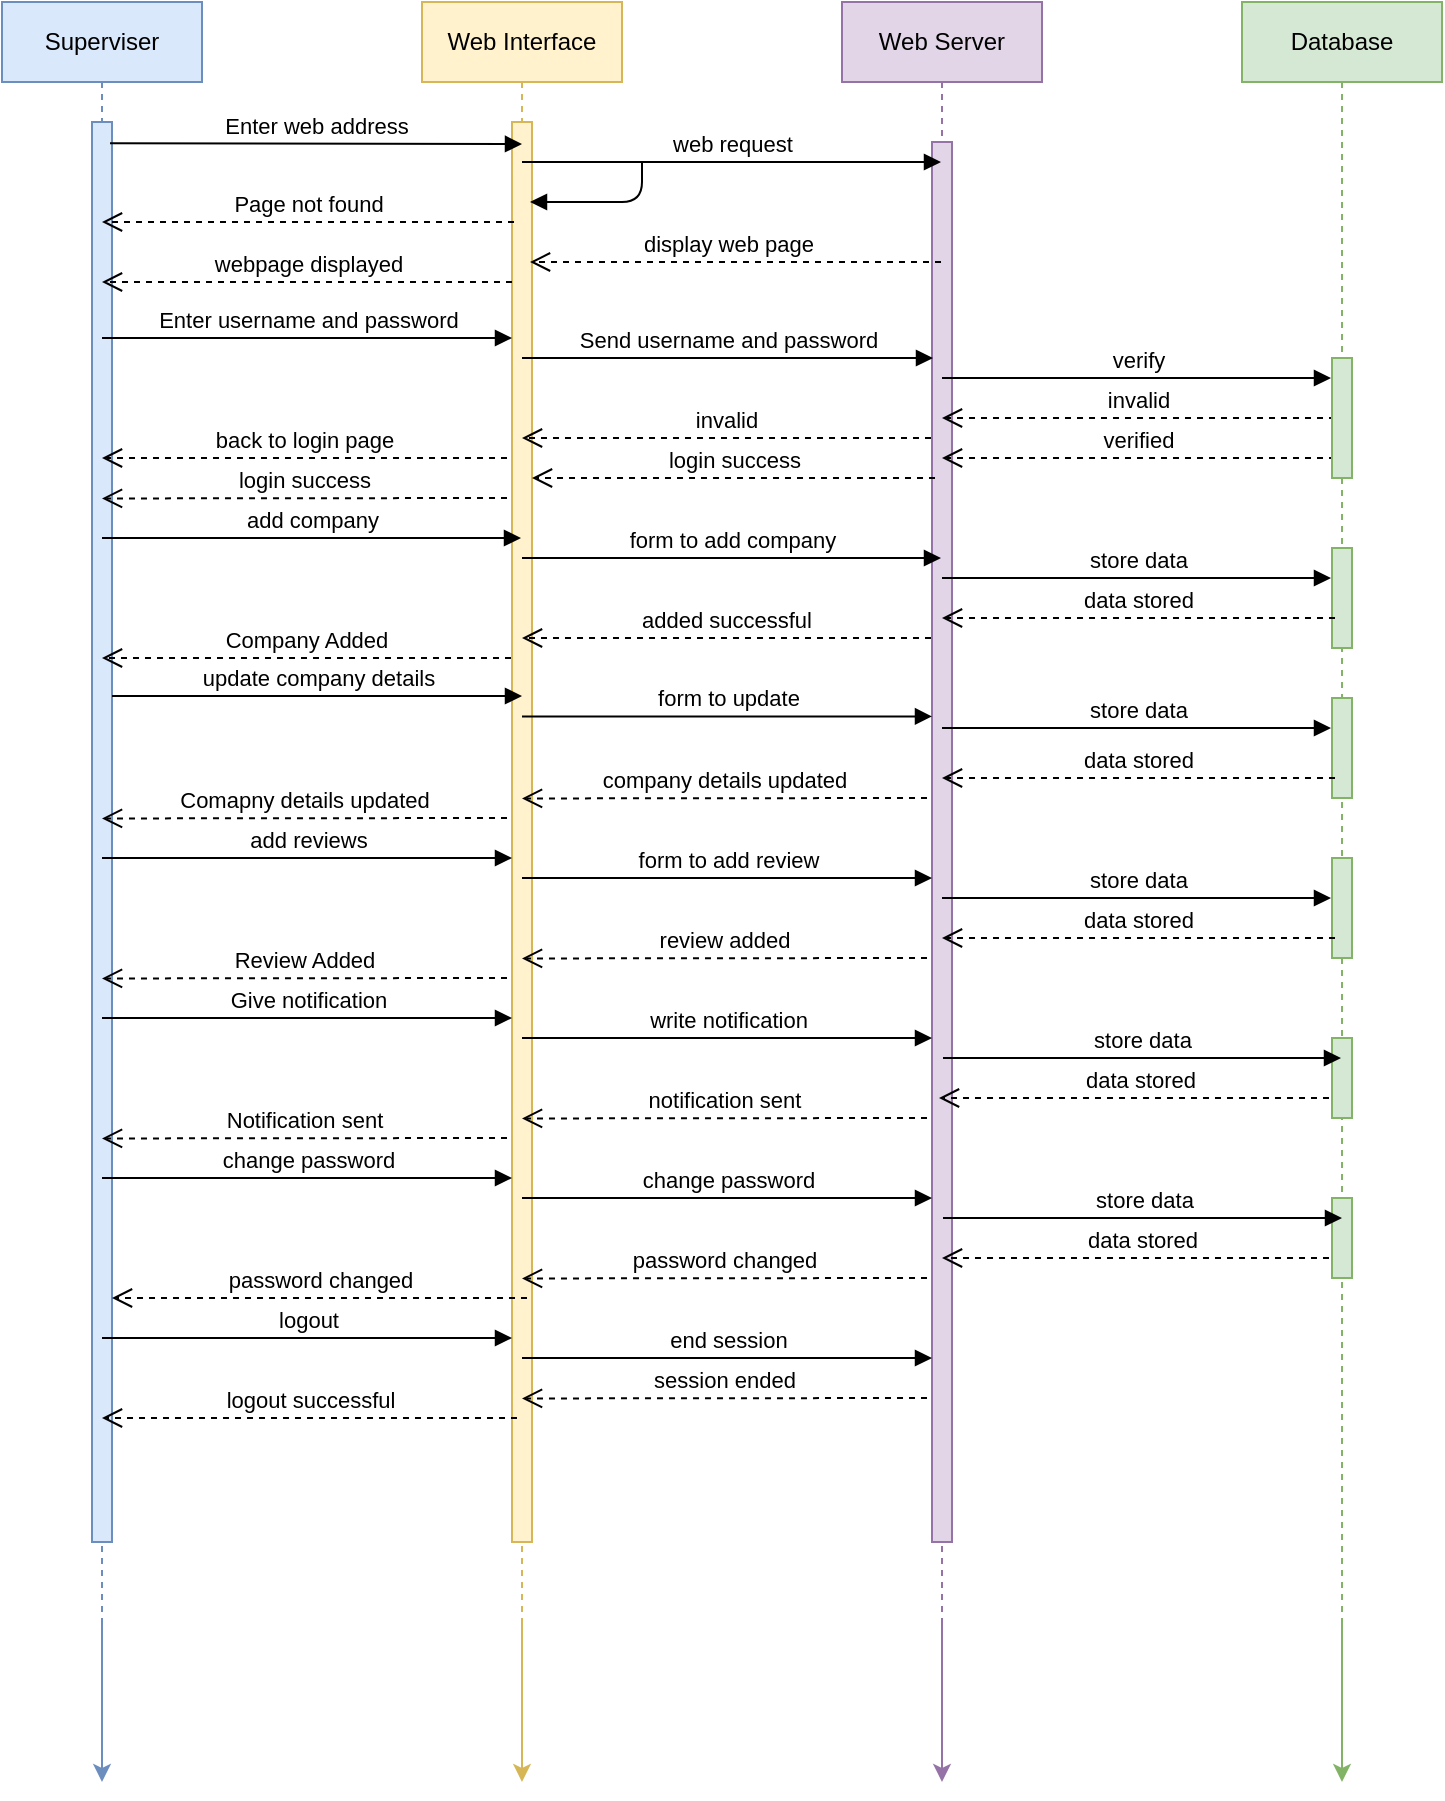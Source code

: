 <mxfile version="14.1.8" type="device"><diagram id="kgpKYQtTHZ0yAKxKKP6v" name="Page-1"><mxGraphModel dx="1420" dy="840" grid="1" gridSize="10" guides="1" tooltips="1" connect="1" arrows="1" fold="1" page="1" pageScale="1" pageWidth="827" pageHeight="1169" math="0" shadow="0"><root><mxCell id="0"/><mxCell id="1" parent="0"/><mxCell id="BtwhXKr4M65LwmSkGocf-81" style="edgeStyle=orthogonalEdgeStyle;rounded=0;orthogonalLoop=1;jettySize=auto;html=1;fillColor=#dae8fc;strokeColor=#6c8ebf;" parent="1" source="BtwhXKr4M65LwmSkGocf-1" edge="1"><mxGeometry relative="1" as="geometry"><mxPoint x="90" y="960" as="targetPoint"/></mxGeometry></mxCell><mxCell id="BtwhXKr4M65LwmSkGocf-1" value="Superviser" style="shape=umlLifeline;perimeter=lifelinePerimeter;whiteSpace=wrap;html=1;container=1;collapsible=0;recursiveResize=0;outlineConnect=0;fillColor=#dae8fc;strokeColor=#6c8ebf;" parent="1" vertex="1"><mxGeometry x="40" y="70" width="100" height="810" as="geometry"/></mxCell><mxCell id="BtwhXKr4M65LwmSkGocf-2" value="" style="html=1;points=[];perimeter=orthogonalPerimeter;fillColor=#dae8fc;strokeColor=#6c8ebf;" parent="BtwhXKr4M65LwmSkGocf-1" vertex="1"><mxGeometry x="45" y="60" width="10" height="710" as="geometry"/></mxCell><mxCell id="BtwhXKr4M65LwmSkGocf-76" style="edgeStyle=orthogonalEdgeStyle;rounded=0;orthogonalLoop=1;jettySize=auto;html=1;fillColor=#d5e8d4;strokeColor=#82b366;" parent="1" source="BtwhXKr4M65LwmSkGocf-3" edge="1"><mxGeometry relative="1" as="geometry"><mxPoint x="710" y="960" as="targetPoint"/></mxGeometry></mxCell><mxCell id="BtwhXKr4M65LwmSkGocf-3" value="Database" style="shape=umlLifeline;perimeter=lifelinePerimeter;whiteSpace=wrap;html=1;container=1;collapsible=0;recursiveResize=0;outlineConnect=0;fillColor=#d5e8d4;strokeColor=#82b366;" parent="1" vertex="1"><mxGeometry x="660" y="70" width="100" height="810" as="geometry"/></mxCell><mxCell id="BtwhXKr4M65LwmSkGocf-56" value="" style="html=1;points=[];perimeter=orthogonalPerimeter;fillColor=#d5e8d4;strokeColor=#82b366;" parent="BtwhXKr4M65LwmSkGocf-3" vertex="1"><mxGeometry x="45" y="273" width="10" height="50" as="geometry"/></mxCell><mxCell id="BtwhXKr4M65LwmSkGocf-57" value="" style="html=1;points=[];perimeter=orthogonalPerimeter;fillColor=#d5e8d4;strokeColor=#82b366;" parent="BtwhXKr4M65LwmSkGocf-3" vertex="1"><mxGeometry x="45" y="348" width="10" height="50" as="geometry"/></mxCell><mxCell id="BtwhXKr4M65LwmSkGocf-58" value="" style="html=1;points=[];perimeter=orthogonalPerimeter;fillColor=#d5e8d4;strokeColor=#82b366;" parent="BtwhXKr4M65LwmSkGocf-3" vertex="1"><mxGeometry x="45" y="428" width="10" height="50" as="geometry"/></mxCell><mxCell id="BtwhXKr4M65LwmSkGocf-83" style="edgeStyle=orthogonalEdgeStyle;rounded=0;orthogonalLoop=1;jettySize=auto;html=1;fillColor=#e1d5e7;strokeColor=#9673a6;" parent="1" source="BtwhXKr4M65LwmSkGocf-5" edge="1"><mxGeometry relative="1" as="geometry"><mxPoint x="510" y="960" as="targetPoint"/></mxGeometry></mxCell><mxCell id="BtwhXKr4M65LwmSkGocf-5" value="Web Server" style="shape=umlLifeline;perimeter=lifelinePerimeter;whiteSpace=wrap;html=1;container=1;collapsible=0;recursiveResize=0;outlineConnect=0;fillColor=#e1d5e7;strokeColor=#9673a6;" parent="1" vertex="1"><mxGeometry x="460" y="70" width="100" height="810" as="geometry"/></mxCell><mxCell id="BtwhXKr4M65LwmSkGocf-6" value="" style="html=1;points=[];perimeter=orthogonalPerimeter;fillColor=#e1d5e7;strokeColor=#9673a6;" parent="BtwhXKr4M65LwmSkGocf-5" vertex="1"><mxGeometry x="45" y="70" width="10" height="700" as="geometry"/></mxCell><mxCell id="BtwhXKr4M65LwmSkGocf-82" style="edgeStyle=orthogonalEdgeStyle;rounded=0;orthogonalLoop=1;jettySize=auto;html=1;fillColor=#fff2cc;strokeColor=#d6b656;" parent="1" source="BtwhXKr4M65LwmSkGocf-7" edge="1"><mxGeometry relative="1" as="geometry"><mxPoint x="300" y="960" as="targetPoint"/></mxGeometry></mxCell><mxCell id="BtwhXKr4M65LwmSkGocf-7" value="Web Interface" style="shape=umlLifeline;perimeter=lifelinePerimeter;whiteSpace=wrap;html=1;container=1;collapsible=0;recursiveResize=0;outlineConnect=0;fillColor=#fff2cc;strokeColor=#d6b656;" parent="1" vertex="1"><mxGeometry x="250" y="70" width="100" height="810" as="geometry"/></mxCell><mxCell id="BtwhXKr4M65LwmSkGocf-8" value="" style="html=1;points=[];perimeter=orthogonalPerimeter;fillColor=#fff2cc;strokeColor=#d6b656;" parent="BtwhXKr4M65LwmSkGocf-7" vertex="1"><mxGeometry x="45" y="60" width="10" height="710" as="geometry"/></mxCell><mxCell id="BtwhXKr4M65LwmSkGocf-10" value="Enter web address" style="html=1;verticalAlign=bottom;endArrow=block;exitX=0.9;exitY=0.015;exitDx=0;exitDy=0;exitPerimeter=0;" parent="1" source="BtwhXKr4M65LwmSkGocf-2" edge="1"><mxGeometry width="80" relative="1" as="geometry"><mxPoint x="100" y="141" as="sourcePoint"/><mxPoint x="300" y="141" as="targetPoint"/></mxGeometry></mxCell><mxCell id="BtwhXKr4M65LwmSkGocf-11" value="web request" style="html=1;verticalAlign=bottom;endArrow=block;" parent="1" target="BtwhXKr4M65LwmSkGocf-5" edge="1"><mxGeometry width="80" relative="1" as="geometry"><mxPoint x="300" y="150" as="sourcePoint"/><mxPoint x="380" y="150" as="targetPoint"/></mxGeometry></mxCell><mxCell id="BtwhXKr4M65LwmSkGocf-12" value="" style="html=1;verticalAlign=bottom;endArrow=block;" parent="1" edge="1"><mxGeometry width="80" relative="1" as="geometry"><mxPoint x="360" y="150" as="sourcePoint"/><mxPoint x="304" y="170" as="targetPoint"/><Array as="points"><mxPoint x="360" y="170"/></Array></mxGeometry></mxCell><mxCell id="BtwhXKr4M65LwmSkGocf-13" value="Page not found" style="html=1;verticalAlign=bottom;endArrow=open;dashed=1;endSize=8;" parent="1" target="BtwhXKr4M65LwmSkGocf-1" edge="1"><mxGeometry relative="1" as="geometry"><mxPoint x="296" y="180" as="sourcePoint"/><mxPoint x="220" y="180" as="targetPoint"/><Array as="points"><mxPoint x="200" y="180"/></Array></mxGeometry></mxCell><mxCell id="BtwhXKr4M65LwmSkGocf-14" value="display web page" style="html=1;verticalAlign=bottom;endArrow=open;dashed=1;endSize=8;" parent="1" source="BtwhXKr4M65LwmSkGocf-5" edge="1"><mxGeometry x="0.045" relative="1" as="geometry"><mxPoint x="380" y="200" as="sourcePoint"/><mxPoint x="304" y="200" as="targetPoint"/><mxPoint x="1" as="offset"/></mxGeometry></mxCell><mxCell id="BtwhXKr4M65LwmSkGocf-15" value="webpage displayed" style="html=1;verticalAlign=bottom;endArrow=open;dashed=1;endSize=8;" parent="1" edge="1"><mxGeometry relative="1" as="geometry"><mxPoint x="295" y="210" as="sourcePoint"/><mxPoint x="90" y="210" as="targetPoint"/></mxGeometry></mxCell><mxCell id="BtwhXKr4M65LwmSkGocf-28" value="Enter username and password" style="html=1;verticalAlign=bottom;endArrow=block;" parent="1" edge="1"><mxGeometry width="80" relative="1" as="geometry"><mxPoint x="90" y="238" as="sourcePoint"/><mxPoint x="295" y="238" as="targetPoint"/></mxGeometry></mxCell><mxCell id="BtwhXKr4M65LwmSkGocf-29" value="Send username and password" style="html=1;verticalAlign=bottom;endArrow=block;" parent="1" edge="1"><mxGeometry width="80" relative="1" as="geometry"><mxPoint x="300" y="248" as="sourcePoint"/><mxPoint x="505.5" y="248" as="targetPoint"/></mxGeometry></mxCell><mxCell id="BtwhXKr4M65LwmSkGocf-30" value="verify" style="html=1;verticalAlign=bottom;endArrow=block;" parent="1" edge="1"><mxGeometry width="80" relative="1" as="geometry"><mxPoint x="510" y="258" as="sourcePoint"/><mxPoint x="704.5" y="258" as="targetPoint"/></mxGeometry></mxCell><mxCell id="BtwhXKr4M65LwmSkGocf-31" value="invalid" style="html=1;verticalAlign=bottom;endArrow=open;dashed=1;endSize=8;" parent="1" edge="1"><mxGeometry relative="1" as="geometry"><mxPoint x="706.5" y="278" as="sourcePoint"/><mxPoint x="510.0" y="278" as="targetPoint"/></mxGeometry></mxCell><mxCell id="BtwhXKr4M65LwmSkGocf-33" value="invalid" style="html=1;verticalAlign=bottom;endArrow=open;dashed=1;endSize=8;" parent="1" edge="1"><mxGeometry relative="1" as="geometry"><mxPoint x="504.5" y="288" as="sourcePoint"/><mxPoint x="300" y="288" as="targetPoint"/></mxGeometry></mxCell><mxCell id="BtwhXKr4M65LwmSkGocf-34" value="back to login page" style="html=1;verticalAlign=bottom;endArrow=open;dashed=1;endSize=8;" parent="1" edge="1"><mxGeometry relative="1" as="geometry"><mxPoint x="292.5" y="298" as="sourcePoint"/><mxPoint x="90" y="298" as="targetPoint"/></mxGeometry></mxCell><mxCell id="BtwhXKr4M65LwmSkGocf-35" value="verified" style="html=1;verticalAlign=bottom;endArrow=open;dashed=1;endSize=8;" parent="1" edge="1"><mxGeometry relative="1" as="geometry"><mxPoint x="706.5" y="298" as="sourcePoint"/><mxPoint x="510.0" y="298" as="targetPoint"/></mxGeometry></mxCell><mxCell id="BtwhXKr4M65LwmSkGocf-36" value="login success" style="html=1;verticalAlign=bottom;endArrow=open;dashed=1;endSize=8;" parent="1" edge="1"><mxGeometry relative="1" as="geometry"><mxPoint x="506.5" y="308" as="sourcePoint"/><mxPoint x="305" y="308" as="targetPoint"/></mxGeometry></mxCell><mxCell id="BtwhXKr4M65LwmSkGocf-37" value="login success" style="html=1;verticalAlign=bottom;endArrow=open;dashed=1;endSize=8;entryX=0.9;entryY=0.418;entryDx=0;entryDy=0;entryPerimeter=0;" parent="1" edge="1"><mxGeometry relative="1" as="geometry"><mxPoint x="292.5" y="318" as="sourcePoint"/><mxPoint x="90.0" y="318.22" as="targetPoint"/></mxGeometry></mxCell><mxCell id="BtwhXKr4M65LwmSkGocf-38" value="add company" style="html=1;verticalAlign=bottom;endArrow=block;" parent="1" edge="1"><mxGeometry width="80" relative="1" as="geometry"><mxPoint x="90" y="338" as="sourcePoint"/><mxPoint x="299.5" y="338" as="targetPoint"/></mxGeometry></mxCell><mxCell id="BtwhXKr4M65LwmSkGocf-39" value="form to add company" style="html=1;verticalAlign=bottom;endArrow=block;" parent="1" edge="1"><mxGeometry width="80" relative="1" as="geometry"><mxPoint x="300" y="348" as="sourcePoint"/><mxPoint x="509.5" y="348" as="targetPoint"/></mxGeometry></mxCell><mxCell id="BtwhXKr4M65LwmSkGocf-40" value="store data" style="html=1;verticalAlign=bottom;endArrow=block;" parent="1" edge="1"><mxGeometry width="80" relative="1" as="geometry"><mxPoint x="510" y="358" as="sourcePoint"/><mxPoint x="704.5" y="358" as="targetPoint"/></mxGeometry></mxCell><mxCell id="BtwhXKr4M65LwmSkGocf-41" value="data stored" style="html=1;verticalAlign=bottom;endArrow=open;dashed=1;endSize=8;" parent="1" edge="1"><mxGeometry relative="1" as="geometry"><mxPoint x="706.5" y="378" as="sourcePoint"/><mxPoint x="510.0" y="378" as="targetPoint"/></mxGeometry></mxCell><mxCell id="BtwhXKr4M65LwmSkGocf-42" value="added successful" style="html=1;verticalAlign=bottom;endArrow=open;dashed=1;endSize=8;" parent="1" edge="1"><mxGeometry relative="1" as="geometry"><mxPoint x="504.5" y="388" as="sourcePoint"/><mxPoint x="300" y="388" as="targetPoint"/></mxGeometry></mxCell><mxCell id="BtwhXKr4M65LwmSkGocf-43" value="Company Added" style="html=1;verticalAlign=bottom;endArrow=open;dashed=1;endSize=8;" parent="1" edge="1"><mxGeometry relative="1" as="geometry"><mxPoint x="294.5" y="398" as="sourcePoint"/><mxPoint x="90" y="398" as="targetPoint"/></mxGeometry></mxCell><mxCell id="BtwhXKr4M65LwmSkGocf-44" value="update company details" style="html=1;verticalAlign=bottom;endArrow=block;" parent="1" edge="1"><mxGeometry width="80" relative="1" as="geometry"><mxPoint x="95" y="417" as="sourcePoint"/><mxPoint x="300" y="417" as="targetPoint"/></mxGeometry></mxCell><mxCell id="BtwhXKr4M65LwmSkGocf-45" value="form to update" style="html=1;verticalAlign=bottom;endArrow=block;exitX=1.062;exitY=0.556;exitDx=0;exitDy=0;exitPerimeter=0;" parent="1" edge="1"><mxGeometry width="80" relative="1" as="geometry"><mxPoint x="300.0" y="427.24" as="sourcePoint"/><mxPoint x="505" y="427.24" as="targetPoint"/></mxGeometry></mxCell><mxCell id="BtwhXKr4M65LwmSkGocf-46" value="store data" style="html=1;verticalAlign=bottom;endArrow=block;" parent="1" edge="1"><mxGeometry width="80" relative="1" as="geometry"><mxPoint x="510" y="433" as="sourcePoint"/><mxPoint x="704.5" y="433" as="targetPoint"/></mxGeometry></mxCell><mxCell id="BtwhXKr4M65LwmSkGocf-47" value="data stored" style="html=1;verticalAlign=bottom;endArrow=open;dashed=1;endSize=8;" parent="1" edge="1"><mxGeometry relative="1" as="geometry"><mxPoint x="706.5" y="458" as="sourcePoint"/><mxPoint x="510.0" y="458" as="targetPoint"/></mxGeometry></mxCell><mxCell id="BtwhXKr4M65LwmSkGocf-48" value="company details updated" style="html=1;verticalAlign=bottom;endArrow=open;dashed=1;endSize=8;entryX=0.9;entryY=0.418;entryDx=0;entryDy=0;entryPerimeter=0;" parent="1" edge="1"><mxGeometry relative="1" as="geometry"><mxPoint x="502.5" y="468" as="sourcePoint"/><mxPoint x="300" y="468.22" as="targetPoint"/></mxGeometry></mxCell><mxCell id="BtwhXKr4M65LwmSkGocf-49" value="Comapny details updated" style="html=1;verticalAlign=bottom;endArrow=open;dashed=1;endSize=8;entryX=0.9;entryY=0.418;entryDx=0;entryDy=0;entryPerimeter=0;" parent="1" edge="1"><mxGeometry relative="1" as="geometry"><mxPoint x="292.5" y="478" as="sourcePoint"/><mxPoint x="90.0" y="478.22" as="targetPoint"/></mxGeometry></mxCell><mxCell id="BtwhXKr4M65LwmSkGocf-50" value="add reviews" style="html=1;verticalAlign=bottom;endArrow=block;exitX=1.062;exitY=0.556;exitDx=0;exitDy=0;exitPerimeter=0;" parent="1" edge="1"><mxGeometry width="80" relative="1" as="geometry"><mxPoint x="90.0" y="498" as="sourcePoint"/><mxPoint x="295" y="498" as="targetPoint"/></mxGeometry></mxCell><mxCell id="BtwhXKr4M65LwmSkGocf-51" value="form to add review" style="html=1;verticalAlign=bottom;endArrow=block;exitX=1.062;exitY=0.556;exitDx=0;exitDy=0;exitPerimeter=0;" parent="1" edge="1"><mxGeometry width="80" relative="1" as="geometry"><mxPoint x="300" y="508" as="sourcePoint"/><mxPoint x="505" y="508" as="targetPoint"/></mxGeometry></mxCell><mxCell id="BtwhXKr4M65LwmSkGocf-52" value="store data" style="html=1;verticalAlign=bottom;endArrow=block;" parent="1" edge="1"><mxGeometry width="80" relative="1" as="geometry"><mxPoint x="510" y="518" as="sourcePoint"/><mxPoint x="704.5" y="518" as="targetPoint"/></mxGeometry></mxCell><mxCell id="BtwhXKr4M65LwmSkGocf-53" value="data stored" style="html=1;verticalAlign=bottom;endArrow=open;dashed=1;endSize=8;" parent="1" edge="1"><mxGeometry relative="1" as="geometry"><mxPoint x="706.5" y="538" as="sourcePoint"/><mxPoint x="510.0" y="538" as="targetPoint"/></mxGeometry></mxCell><mxCell id="BtwhXKr4M65LwmSkGocf-55" value="" style="html=1;points=[];perimeter=orthogonalPerimeter;fillColor=#d5e8d4;strokeColor=#82b366;" parent="1" vertex="1"><mxGeometry x="705" y="248" width="10" height="60" as="geometry"/></mxCell><mxCell id="BtwhXKr4M65LwmSkGocf-59" value="review added" style="html=1;verticalAlign=bottom;endArrow=open;dashed=1;endSize=8;entryX=0.9;entryY=0.418;entryDx=0;entryDy=0;entryPerimeter=0;" parent="1" edge="1"><mxGeometry relative="1" as="geometry"><mxPoint x="502.5" y="548" as="sourcePoint"/><mxPoint x="300" y="548.22" as="targetPoint"/></mxGeometry></mxCell><mxCell id="BtwhXKr4M65LwmSkGocf-60" value="Review Added" style="html=1;verticalAlign=bottom;endArrow=open;dashed=1;endSize=8;entryX=0.9;entryY=0.418;entryDx=0;entryDy=0;entryPerimeter=0;" parent="1" edge="1"><mxGeometry relative="1" as="geometry"><mxPoint x="292.5" y="558" as="sourcePoint"/><mxPoint x="90" y="558.22" as="targetPoint"/></mxGeometry></mxCell><mxCell id="BtwhXKr4M65LwmSkGocf-62" value="Give notification" style="html=1;verticalAlign=bottom;endArrow=block;exitX=1.062;exitY=0.556;exitDx=0;exitDy=0;exitPerimeter=0;" parent="1" edge="1"><mxGeometry width="80" relative="1" as="geometry"><mxPoint x="90.0" y="578" as="sourcePoint"/><mxPoint x="295" y="578" as="targetPoint"/></mxGeometry></mxCell><mxCell id="BtwhXKr4M65LwmSkGocf-63" value="write notification" style="html=1;verticalAlign=bottom;endArrow=block;exitX=1.062;exitY=0.556;exitDx=0;exitDy=0;exitPerimeter=0;" parent="1" edge="1"><mxGeometry width="80" relative="1" as="geometry"><mxPoint x="300.0" y="588" as="sourcePoint"/><mxPoint x="505" y="588" as="targetPoint"/></mxGeometry></mxCell><mxCell id="BtwhXKr4M65LwmSkGocf-65" value="data stored" style="html=1;verticalAlign=bottom;endArrow=open;dashed=1;endSize=8;" parent="1" edge="1"><mxGeometry relative="1" as="geometry"><mxPoint x="709.5" y="618" as="sourcePoint"/><mxPoint x="508.5" y="618" as="targetPoint"/></mxGeometry></mxCell><mxCell id="BtwhXKr4M65LwmSkGocf-66" value="" style="html=1;points=[];perimeter=orthogonalPerimeter;fillColor=#d5e8d4;strokeColor=#82b366;" parent="1" vertex="1"><mxGeometry x="705" y="588" width="10" height="40" as="geometry"/></mxCell><mxCell id="BtwhXKr4M65LwmSkGocf-67" value="notification sent" style="html=1;verticalAlign=bottom;endArrow=open;dashed=1;endSize=8;entryX=0.9;entryY=0.418;entryDx=0;entryDy=0;entryPerimeter=0;" parent="1" edge="1"><mxGeometry relative="1" as="geometry"><mxPoint x="502.5" y="628" as="sourcePoint"/><mxPoint x="300" y="628.22" as="targetPoint"/></mxGeometry></mxCell><mxCell id="BtwhXKr4M65LwmSkGocf-68" value="Notification sent" style="html=1;verticalAlign=bottom;endArrow=open;dashed=1;endSize=8;entryX=0.9;entryY=0.418;entryDx=0;entryDy=0;entryPerimeter=0;" parent="1" edge="1"><mxGeometry relative="1" as="geometry"><mxPoint x="292.5" y="638" as="sourcePoint"/><mxPoint x="90" y="638.22" as="targetPoint"/></mxGeometry></mxCell><mxCell id="BtwhXKr4M65LwmSkGocf-69" value="change password" style="html=1;verticalAlign=bottom;endArrow=block;exitX=1.062;exitY=0.556;exitDx=0;exitDy=0;exitPerimeter=0;" parent="1" edge="1"><mxGeometry width="80" relative="1" as="geometry"><mxPoint x="90.0" y="658" as="sourcePoint"/><mxPoint x="295" y="658" as="targetPoint"/></mxGeometry></mxCell><mxCell id="BtwhXKr4M65LwmSkGocf-70" value="change password" style="html=1;verticalAlign=bottom;endArrow=block;exitX=1.062;exitY=0.556;exitDx=0;exitDy=0;exitPerimeter=0;" parent="1" edge="1"><mxGeometry width="80" relative="1" as="geometry"><mxPoint x="300.0" y="668" as="sourcePoint"/><mxPoint x="505" y="668" as="targetPoint"/></mxGeometry></mxCell><mxCell id="BtwhXKr4M65LwmSkGocf-72" value="data stored" style="html=1;verticalAlign=bottom;endArrow=open;dashed=1;endSize=8;" parent="1" edge="1"><mxGeometry relative="1" as="geometry"><mxPoint x="709.5" y="698" as="sourcePoint"/><mxPoint x="510" y="698" as="targetPoint"/><Array as="points"><mxPoint x="560" y="698"/></Array></mxGeometry></mxCell><mxCell id="BtwhXKr4M65LwmSkGocf-73" value="password changed" style="html=1;verticalAlign=bottom;endArrow=open;dashed=1;endSize=8;entryX=0.9;entryY=0.418;entryDx=0;entryDy=0;entryPerimeter=0;" parent="1" edge="1"><mxGeometry relative="1" as="geometry"><mxPoint x="502.5" y="708" as="sourcePoint"/><mxPoint x="300" y="708.22" as="targetPoint"/></mxGeometry></mxCell><mxCell id="BtwhXKr4M65LwmSkGocf-74" value="" style="html=1;points=[];perimeter=orthogonalPerimeter;fillColor=#d5e8d4;strokeColor=#82b366;" parent="1" vertex="1"><mxGeometry x="705" y="668" width="10" height="40" as="geometry"/></mxCell><mxCell id="BtwhXKr4M65LwmSkGocf-71" value="store data" style="html=1;verticalAlign=bottom;endArrow=block;" parent="1" edge="1"><mxGeometry width="80" relative="1" as="geometry"><mxPoint x="510.5" y="678" as="sourcePoint"/><mxPoint x="710" y="678" as="targetPoint"/></mxGeometry></mxCell><mxCell id="BtwhXKr4M65LwmSkGocf-64" value="store data" style="html=1;verticalAlign=bottom;endArrow=block;" parent="1" edge="1"><mxGeometry width="80" relative="1" as="geometry"><mxPoint x="510.5" y="598" as="sourcePoint"/><mxPoint x="709.5" y="598" as="targetPoint"/></mxGeometry></mxCell><mxCell id="BtwhXKr4M65LwmSkGocf-75" value="password changed" style="html=1;verticalAlign=bottom;endArrow=open;dashed=1;endSize=8;" parent="1" edge="1"><mxGeometry relative="1" as="geometry"><mxPoint x="302.5" y="718" as="sourcePoint"/><mxPoint x="95" y="718" as="targetPoint"/></mxGeometry></mxCell><mxCell id="BtwhXKr4M65LwmSkGocf-77" value="logout" style="html=1;verticalAlign=bottom;endArrow=block;exitX=1.062;exitY=0.556;exitDx=0;exitDy=0;exitPerimeter=0;" parent="1" edge="1"><mxGeometry width="80" relative="1" as="geometry"><mxPoint x="90.0" y="738" as="sourcePoint"/><mxPoint x="295" y="738" as="targetPoint"/></mxGeometry></mxCell><mxCell id="BtwhXKr4M65LwmSkGocf-78" value="end session" style="html=1;verticalAlign=bottom;endArrow=block;exitX=1.062;exitY=0.556;exitDx=0;exitDy=0;exitPerimeter=0;" parent="1" edge="1"><mxGeometry width="80" relative="1" as="geometry"><mxPoint x="300.0" y="748" as="sourcePoint"/><mxPoint x="505" y="748" as="targetPoint"/></mxGeometry></mxCell><mxCell id="BtwhXKr4M65LwmSkGocf-79" value="session ended" style="html=1;verticalAlign=bottom;endArrow=open;dashed=1;endSize=8;entryX=0.9;entryY=0.418;entryDx=0;entryDy=0;entryPerimeter=0;" parent="1" edge="1"><mxGeometry relative="1" as="geometry"><mxPoint x="502.5" y="768" as="sourcePoint"/><mxPoint x="300" y="768.22" as="targetPoint"/></mxGeometry></mxCell><mxCell id="BtwhXKr4M65LwmSkGocf-80" value="logout successful" style="html=1;verticalAlign=bottom;endArrow=open;dashed=1;endSize=8;" parent="1" edge="1"><mxGeometry relative="1" as="geometry"><mxPoint x="297.5" y="778" as="sourcePoint"/><mxPoint x="90" y="778" as="targetPoint"/></mxGeometry></mxCell></root></mxGraphModel></diagram></mxfile>